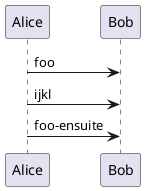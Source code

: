 {
  "sha1": "9xjgjx7m3eni5ahts0bz9wy81uisbjq",
  "insertion": {
    "when": "2024-05-30T20:48:21.782Z",
    "url": "http://forum.plantuml.net/9031/do-you-plan-for-conditional-code-in-macros?show=9167#a9167",
    "user": "plantuml@gmail.com"
  }
}
@startuml
'!preprocessorV2
!ijk = "foo"
Alice -> Bob : ijk
Alice -> Bob : ijkl
Alice -> Bob : ijk-ensuite
@enduml
